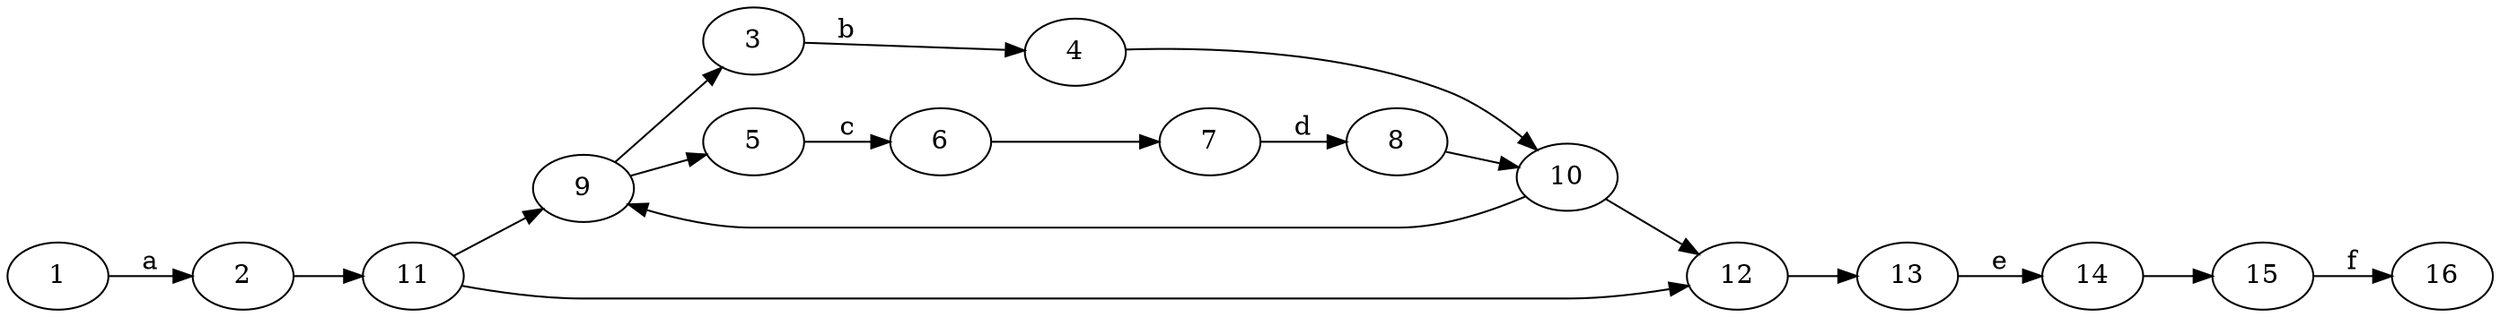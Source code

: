 digraph G {
rankdir="LR"
1 -> 2[label ="a"]
2 -> 11
11 -> 9
11 -> 12
9 -> 3
9 -> 5
3 -> 4[label ="b"]
4 -> 10
5 -> 6[label ="c"]
6 -> 7
7 -> 8[label ="d"]
8 -> 10
10 -> 12
10 -> 9
12 -> 13
13 -> 14[label ="e"]
14 -> 15
15 -> 16[label ="f"]
16}
